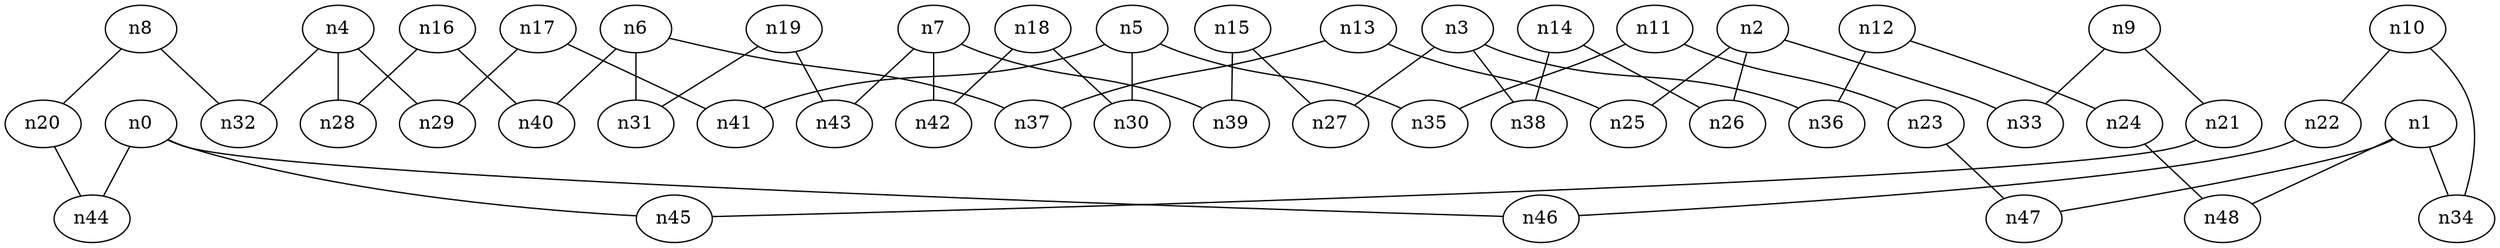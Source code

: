 strict graph "" {
	graph [edge_default="{}",
		node_default="{}"
	];
	node [label="\N"];
	n0	 [dim3pos="0.17482522941162273,-0.8427255389137379,-0.5091657934540806",
		pos="-7.649430916527677,2.105011584639109"];
	n44	 [dim3pos="-0.347837847938874,0.6462906098660434,0.6792034151417604",
		pos="14.630910624696735,32.24004611313055"];
	n0 -- n44	 [id=e0];
	n45	 [dim3pos="0.3784627537096459,-0.8827154509300426,-0.27853074649647486",
		pos="5.117430187497803,20.702616225985288"];
	n0 -- n45	 [id=e1];
	n46	 [dim3pos="0.19138952026293254,0.7635710133958414,0.6167084878896772",
		pos="13.891576057678357,7.189427149457742"];
	n0 -- n46	 [id=e2];
	n1	 [dim3pos="0.041427398507036514,0.020448813922609575,-0.9989322382734965",
		pos="9.883297326789313,-3.0953768164814703"];
	n34	 [dim3pos="-0.18480661836774995,-0.13559944258435055,-0.9733752128435829",
		pos="-2.5085814083586007,2.910318877358724"];
	n1 -- n34	 [id=e38];
	n47	 [dim3pos="0.2548180568966894,0.19083471940247676,-0.9479714488052757",
		pos="16.350763717461458,9.748772031965443"];
	n1 -- n47	 [id=e3];
	n48	 [dim3pos="0.047310982273993656,0.00790477667149702,-0.9988489302502374",
		pos="-9.259225960606512,-3.0936074341050586"];
	n1 -- n48	 [id=e4];
	n2	 [dim3pos="0.6172532949838602,-0.3795048861330666,0.6891838733115394",
		pos="12.015119131466038,13.376804827005742"];
	n25	 [dim3pos="-0.5990785676052439,0.13152579424299626,-0.7898137978566836",
		pos="2.925474648703323,8.764486988175397"];
	n2 -- n25	 [id=e5];
	n26	 [dim3pos="0.3927070855766718,-0.48378202434358564,0.7821356006856477",
		pos="-0.8889354064736233,0.6727105087393808"];
	n2 -- n26	 [id=e6];
	n33	 [dim3pos="0.6586155544810008,-0.59971633215214,0.4544951840731294",
		pos="-7.021810226809862,19.948546848035907"];
	n2 -- n33	 [id=e37];
	n3	 [dim3pos="0.03330861937503654,-0.05321382386637144,-0.998027466969145",
		pos="8.413256058001913,-3.0787725635982754"];
	n27	 [dim3pos="0.11516857750855496,-0.2679265283806128,-0.9565310105503996",
		pos="1.9767689171072482,9.720709092270994"];
	n3 -- n27	 [id=e7];
	n36	 [dim3pos="0.052671323310202744,-0.04707126140712165,-0.9975018937577484",
		pos="-10.154089862644014,3.2122912677885003"];
	n3 -- n36	 [id=e40];
	n38	 [dim3pos="-0.07891745729002271,0.16113924907359636,-0.9837714050239897",
		pos="-4.256977396037457,2.961189325012045"];
	n3 -- n38	 [id=e42];
	n4	 [dim3pos="0.024064959170375697,-0.14668076448389095,0.9888911118371676",
		pos="8.016596433483167,18.700361302263406"];
	n28	 [dim3pos="0.022606353265408004,0.1323717927848895,-0.9909423097572098",
		pos="-1.739943732179056,22.125843764290863"];
	n4 -- n28	 [id=e8];
	n29	 [dim3pos="-0.11681692348786524,0.32676957931037787,-0.9378568379151206",
		pos="5.055720940914456,16.06235760937924"];
	n4 -- n29	 [id=e9];
	n32	 [dim3pos="0.03095013055793299,-0.08435495941667227,-0.9959549840430834",
		pos="5.0640425316938895,-28.364308833577834"];
	n4 -- n32	 [id=e36];
	n5	 [dim3pos="0.3287350420393712,-0.8297231612823759,0.4511017044602618",
		pos="-4.3351640793256,11.463573682773701"];
	n30	 [dim3pos="0.7369021743619718,-0.635797522526982,0.22964471639719905",
		pos="8.71290091604244,-1.3390836991173314"];
	n5 -- n30	 [id=e10];
	n35	 [dim3pos="-0.13292723452833075,-0.8326136885856392,0.5376660635566154",
		pos="-11.153888805223449,-1.0031297578009213"];
	n5 -- n35	 [id=e39];
	n41	 [dim3pos="-0.40905375646973896,0.6357577846520222,-0.6545892327042575",
		pos="-0.9990668192965189,-8.567620772598966"];
	n5 -- n41	 [id=e45];
	n6	 [dim3pos="-0.14744266751386614,-0.060373896030826664,0.9872262417877953",
		pos="6.671831902561393,-0.1600065376503811"];
	n31	 [dim3pos="-0.396240043996267,-0.09681810496859766,0.9130279744258256",
		pos="6.522831793506581,5.863035818223811"];
	n6 -- n31	 [id=e11];
	n37	 [dim3pos="0.13561450586562854,0.03433010750135763,0.9901667281411584",
		pos="6.53112158866582,0.14035262584204397"];
	n6 -- n37	 [id=e41];
	n40	 [dim3pos="0.10730507609165107,0.10605491804502701,-0.9885534760464036",
		pos="10.204316807639323,9.576227147016604"];
	n6 -- n40	 [id=e44];
	n7	 [dim3pos="-0.5849996886971351,0.620928962123768,0.5217495454910864",
		pos="-7.0983685228657185,-19.87145176823534"];
	n39	 [dim3pos="-0.31656348638911047,0.660887616036612,0.6804521423690393",
		pos="-7.407276789370709,11.74395375841164"];
	n7 -- n39	 [id=e43];
	n42	 [dim3pos="-0.3883647905615136,0.8713691055111786,0.29981439493920264",
		pos="5.131657043244963,-7.549483540978901"];
	n7 -- n42	 [id=e46];
	n43	 [dim3pos="0.7414053350842839,-0.25234032961812286,-0.6218058275352345",
		pos="9.09672209984432,-2.2418427135568844"];
	n7 -- n43	 [id=e47];
	n8	 [dim3pos="0.13979405809942583,-0.2591379280701024,-0.9556700034821793",
		pos="-1.0760827042040055,21.692279208631177"];
	n20	 [dim3pos="-0.2856681190935233,0.4517421104280494,0.8451761895602482",
		pos="2.1346778093749093,0.5639016037166406"];
	n8 -- n20	 [id=e24];
	n8 -- n32	 [id=e12];
	n9	 [dim3pos="0.4845870061249865,-0.842015171270582,0.2370356193591899",
		pos="-1.0485798744986548,1.3314829581257763"];
	n21	 [dim3pos="-0.9823365058341004,-0.17665113302576516,0.061720065670443865",
		pos="15.88588912956969,-11.05733360628534"];
	n9 -- n21	 [id=e25];
	n9 -- n33	 [id=e13];
	n10	 [dim3pos="-0.3317764192786479,-0.3545779326886717,-0.8741847043164658",
		pos="10.243385108146773,8.917735937358247"];
	n22	 [dim3pos="-0.34215959692081477,-0.5670938711825625,-0.7492204959170302",
		pos="-2.113679959527642,-3.8655046147152747"];
	n10 -- n22	 [id=e26];
	n10 -- n34	 [id=e14];
	n11	 [dim3pos="-0.3579097628445479,-0.6428648435675556,0.6772188675497913",
		pos="1.0627917702959584,-7.110005440402095"];
	n23	 [dim3pos="0.3813979027785869,0.4121795843739666,-0.8274319488522301",
		pos="3.9657598830331717,10.02105514820883"];
	n11 -- n23	 [id=e27];
	n11 -- n35	 [id=e15];
	n12	 [dim3pos="0.05789825676592525,-0.028900033976015514,-0.9979040935378771",
		pos="2.6786236288435123,-9.360022435770924"];
	n24	 [dim3pos="-0.06716814243083935,0.011437474492529893,0.9976761121825175",
		pos="6.114521823568136,-18.917743727654578"];
	n12 -- n24	 [id=e28];
	n12 -- n36	 [id=e16];
	n13	 [dim3pos="0.40212393092903204,0.016681146457839864,0.9154332763926791",
		pos="6.324644137909923,0.41421317677625674"];
	n13 -- n25	 [id=e29];
	n13 -- n37	 [id=e17];
	n14	 [dim3pos="0.20443918586750476,-0.3874953019260316,0.8989171320355873",
		pos="5.1978652836308905,-12.11286586945062"];
	n14 -- n26	 [id=e30];
	n14 -- n38	 [id=e18];
	n15	 [dim3pos="0.18108629202469245,-0.4991977618545166,-0.8473543234091564",
		pos="8.20197364662283,-21.431335378135376"];
	n15 -- n27	 [id=e31];
	n15 -- n39	 [id=e19];
	n16	 [dim3pos="0.06598656093059063,0.12708263812943438,-0.9896947897521825",
		pos="16.799837660148192,-9.281091088657737"];
	n16 -- n28	 [id=e32];
	n16 -- n40	 [id=e20];
	n17	 [dim3pos="-0.27552010080594136,0.48411644014802163,-0.830493796744016",
		pos="-1.0533926372070752,16.298766010518023"];
	n17 -- n29	 [id=e33];
	n17 -- n41	 [id=e21];
	n18	 [dim3pos="0.48385466011307565,0.8686466564615261,0.10647842084230812",
		pos="4.204171149080803,-1.4641156698624982"];
	n18 -- n30	 [id=e34];
	n18 -- n42	 [id=e22];
	n19	 [dim3pos="-0.6438635734662587,0.0027945220937923075,0.7651352098874598",
		pos="-6.287525519394901,11.866825587546474"];
	n19 -- n31	 [id=e35];
	n19 -- n43	 [id=e23];
	n20 -- n44	 [id=e48];
	n21 -- n45	 [id=e49];
	n22 -- n46	 [id=e50];
	n23 -- n47	 [id=e51];
	n24 -- n48	 [id=e52];
}
